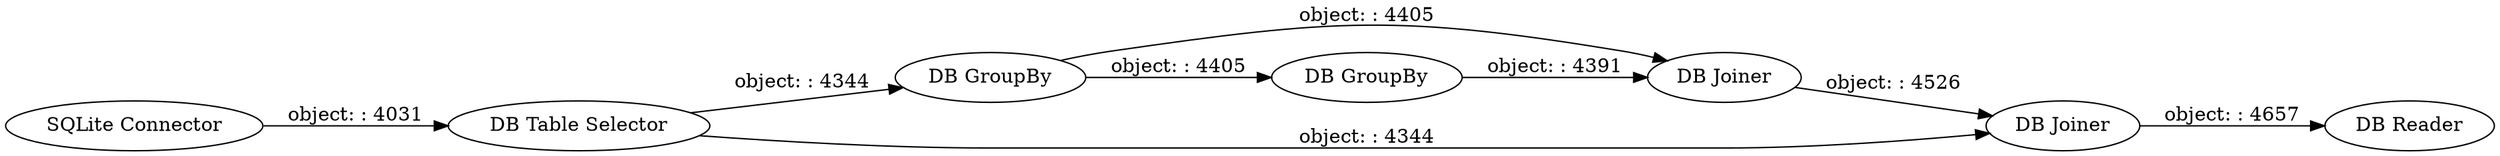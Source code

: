 digraph {
	"-1784796646505078729_5" [label="DB GroupBy"]
	"-1784796646505078729_9" [label="DB Reader"]
	"-1784796646505078729_2" [label="SQLite Connector"]
	"-1784796646505078729_11" [label="DB Joiner"]
	"-1784796646505078729_10" [label="DB GroupBy"]
	"-1784796646505078729_12" [label="DB Joiner"]
	"-1784796646505078729_3" [label="DB Table Selector"]
	"-1784796646505078729_2" -> "-1784796646505078729_3" [label="object: : 4031"]
	"-1784796646505078729_5" -> "-1784796646505078729_10" [label="object: : 4405"]
	"-1784796646505078729_11" -> "-1784796646505078729_12" [label="object: : 4526"]
	"-1784796646505078729_3" -> "-1784796646505078729_5" [label="object: : 4344"]
	"-1784796646505078729_3" -> "-1784796646505078729_12" [label="object: : 4344"]
	"-1784796646505078729_12" -> "-1784796646505078729_9" [label="object: : 4657"]
	"-1784796646505078729_10" -> "-1784796646505078729_11" [label="object: : 4391"]
	"-1784796646505078729_5" -> "-1784796646505078729_11" [label="object: : 4405"]
	rankdir=LR
}
